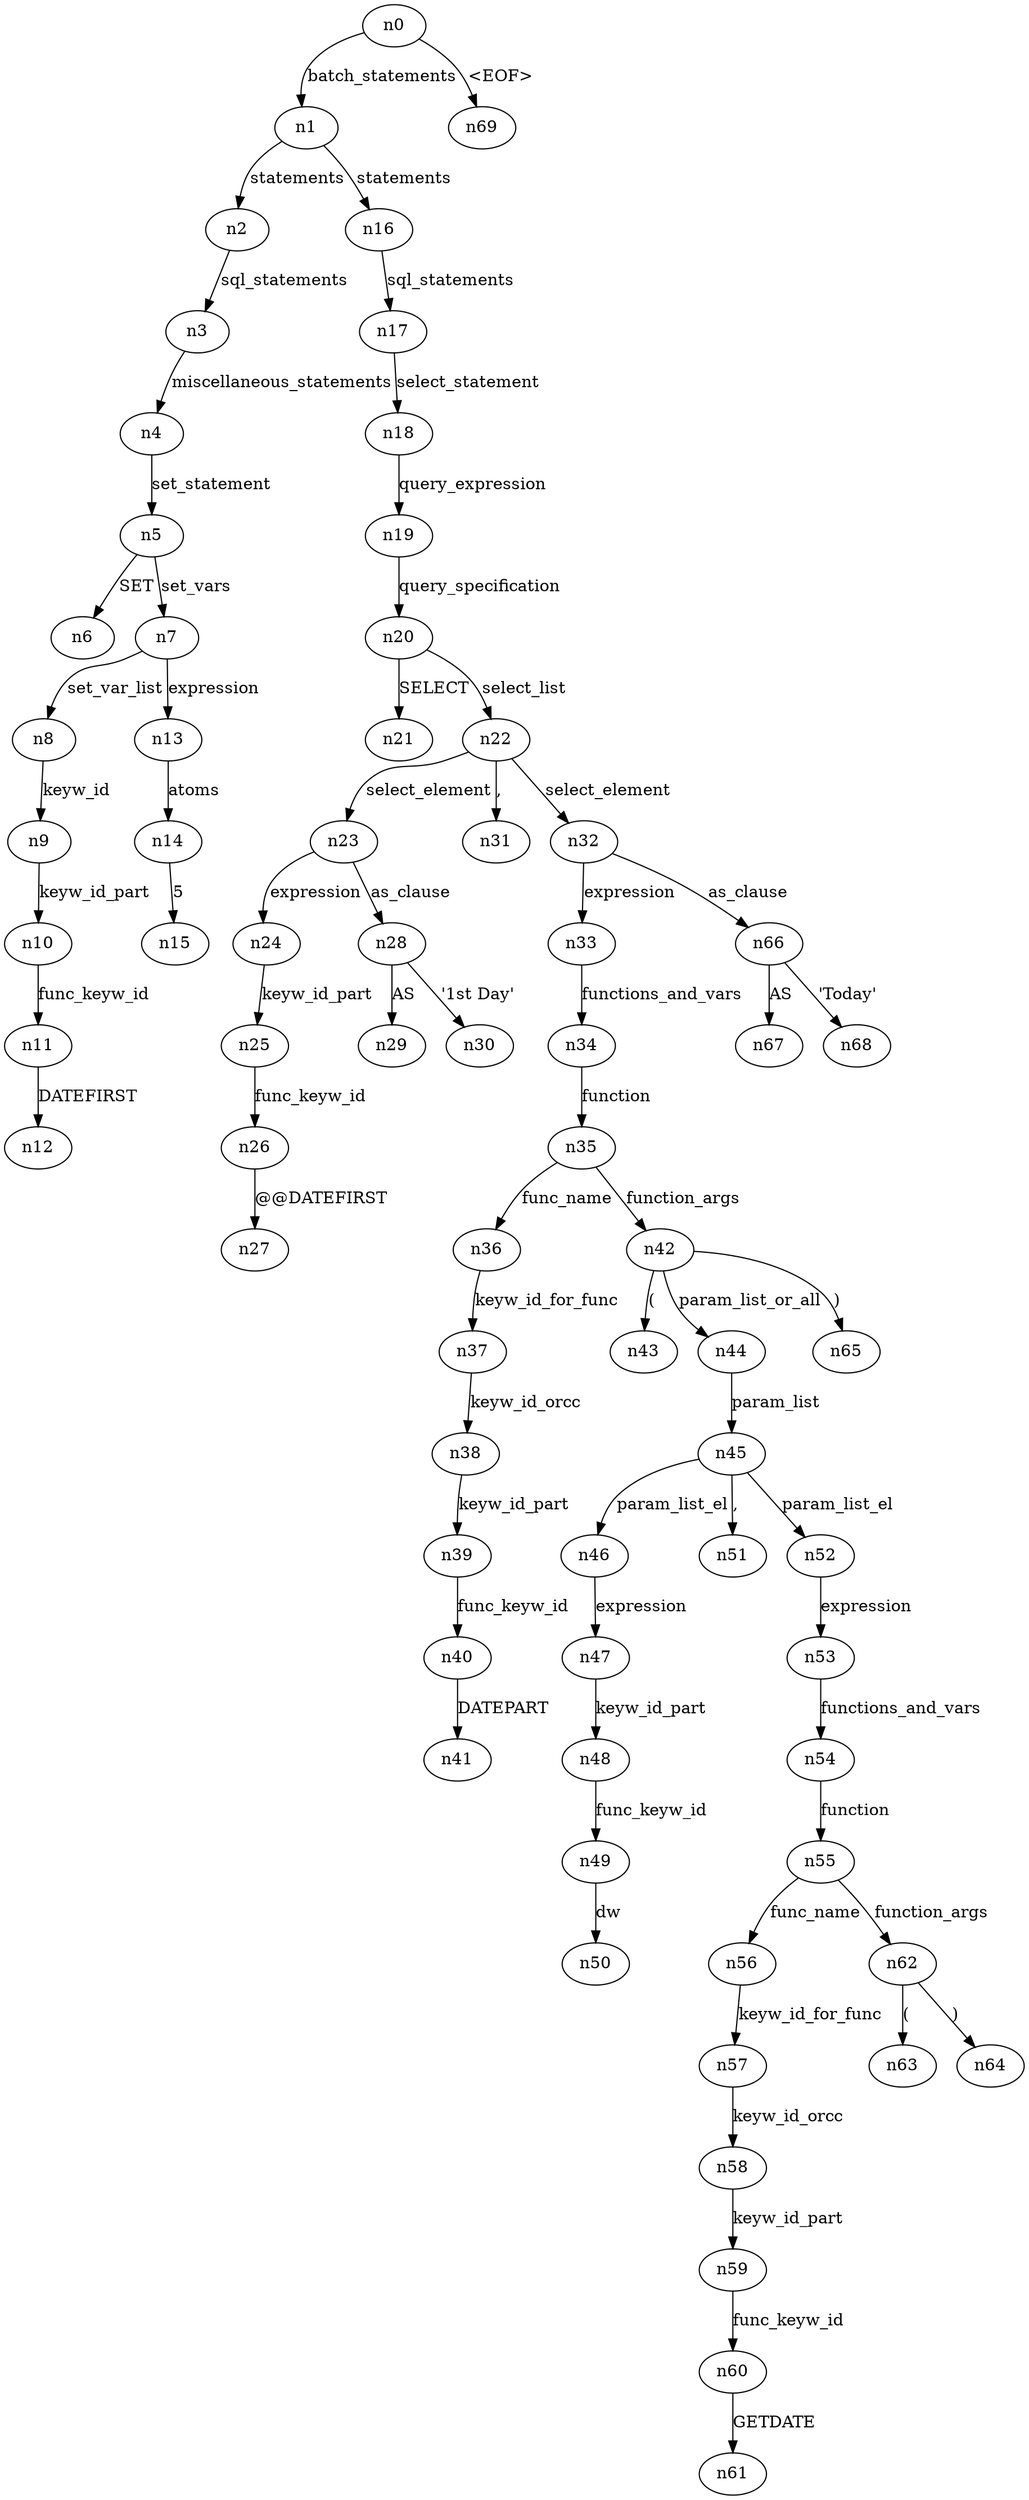 digraph ParseTree {
  n0 -> n1 [label="batch_statements"];
  n1 -> n2 [label="statements"];
  n2 -> n3 [label="sql_statements"];
  n3 -> n4 [label="miscellaneous_statements"];
  n4 -> n5 [label="set_statement"];
  n5 -> n6 [label="SET"];
  n5 -> n7 [label="set_vars"];
  n7 -> n8 [label="set_var_list"];
  n8 -> n9 [label="keyw_id"];
  n9 -> n10 [label="keyw_id_part"];
  n10 -> n11 [label="func_keyw_id"];
  n11 -> n12 [label="DATEFIRST"];
  n7 -> n13 [label="expression"];
  n13 -> n14 [label="atoms"];
  n14 -> n15 [label="5"];
  n1 -> n16 [label="statements"];
  n16 -> n17 [label="sql_statements"];
  n17 -> n18 [label="select_statement"];
  n18 -> n19 [label="query_expression"];
  n19 -> n20 [label="query_specification"];
  n20 -> n21 [label="SELECT"];
  n20 -> n22 [label="select_list"];
  n22 -> n23 [label="select_element"];
  n23 -> n24 [label="expression"];
  n24 -> n25 [label="keyw_id_part"];
  n25 -> n26 [label="func_keyw_id"];
  n26 -> n27 [label="@@DATEFIRST"];
  n23 -> n28 [label="as_clause"];
  n28 -> n29 [label="AS"];
  n28 -> n30 [label="'1st Day'"];
  n22 -> n31 [label=","];
  n22 -> n32 [label="select_element"];
  n32 -> n33 [label="expression"];
  n33 -> n34 [label="functions_and_vars"];
  n34 -> n35 [label="function"];
  n35 -> n36 [label="func_name"];
  n36 -> n37 [label="keyw_id_for_func"];
  n37 -> n38 [label="keyw_id_orcc"];
  n38 -> n39 [label="keyw_id_part"];
  n39 -> n40 [label="func_keyw_id"];
  n40 -> n41 [label="DATEPART"];
  n35 -> n42 [label="function_args"];
  n42 -> n43 [label="("];
  n42 -> n44 [label="param_list_or_all"];
  n44 -> n45 [label="param_list"];
  n45 -> n46 [label="param_list_el"];
  n46 -> n47 [label="expression"];
  n47 -> n48 [label="keyw_id_part"];
  n48 -> n49 [label="func_keyw_id"];
  n49 -> n50 [label="dw"];
  n45 -> n51 [label=","];
  n45 -> n52 [label="param_list_el"];
  n52 -> n53 [label="expression"];
  n53 -> n54 [label="functions_and_vars"];
  n54 -> n55 [label="function"];
  n55 -> n56 [label="func_name"];
  n56 -> n57 [label="keyw_id_for_func"];
  n57 -> n58 [label="keyw_id_orcc"];
  n58 -> n59 [label="keyw_id_part"];
  n59 -> n60 [label="func_keyw_id"];
  n60 -> n61 [label="GETDATE"];
  n55 -> n62 [label="function_args"];
  n62 -> n63 [label="("];
  n62 -> n64 [label=")"];
  n42 -> n65 [label=")"];
  n32 -> n66 [label="as_clause"];
  n66 -> n67 [label="AS"];
  n66 -> n68 [label="'Today'"];
  n0 -> n69 [label="<EOF>"];
}